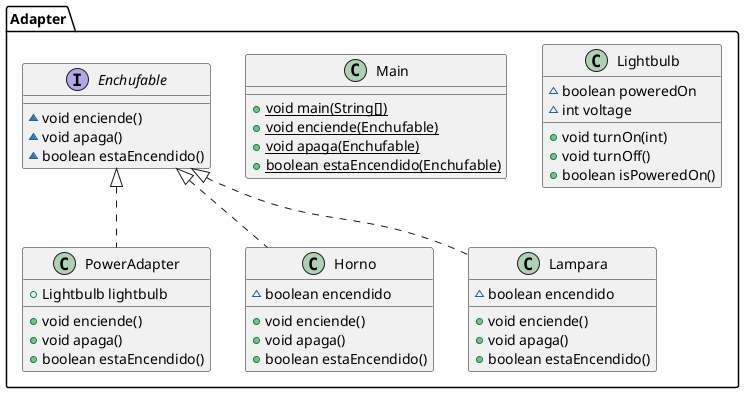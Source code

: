@startuml
class Adapter.Lightbulb {
~ boolean poweredOn
~ int voltage
+ void turnOn(int)
+ void turnOff()
+ boolean isPoweredOn()
}


class Adapter.Main {
+ {static} void main(String[])
+ {static} void enciende(Enchufable)
+ {static} void apaga(Enchufable)
+ {static} boolean estaEncendido(Enchufable)
}

class Adapter.PowerAdapter {
+ Lightbulb lightbulb
+ void enciende()
+ void apaga()
+ boolean estaEncendido()
}


interface Adapter.Enchufable {
~ void enciende()
~ void apaga()
~ boolean estaEncendido()
}

class Adapter.Horno {
~ boolean encendido
+ void enciende()
+ void apaga()
+ boolean estaEncendido()
}


class Adapter.Lampara {
~ boolean encendido
+ void enciende()
+ void apaga()
+ boolean estaEncendido()
}




Adapter.Enchufable <|.. Adapter.PowerAdapter
Adapter.Enchufable <|.. Adapter.Horno
Adapter.Enchufable <|.. Adapter.Lampara
@enduml